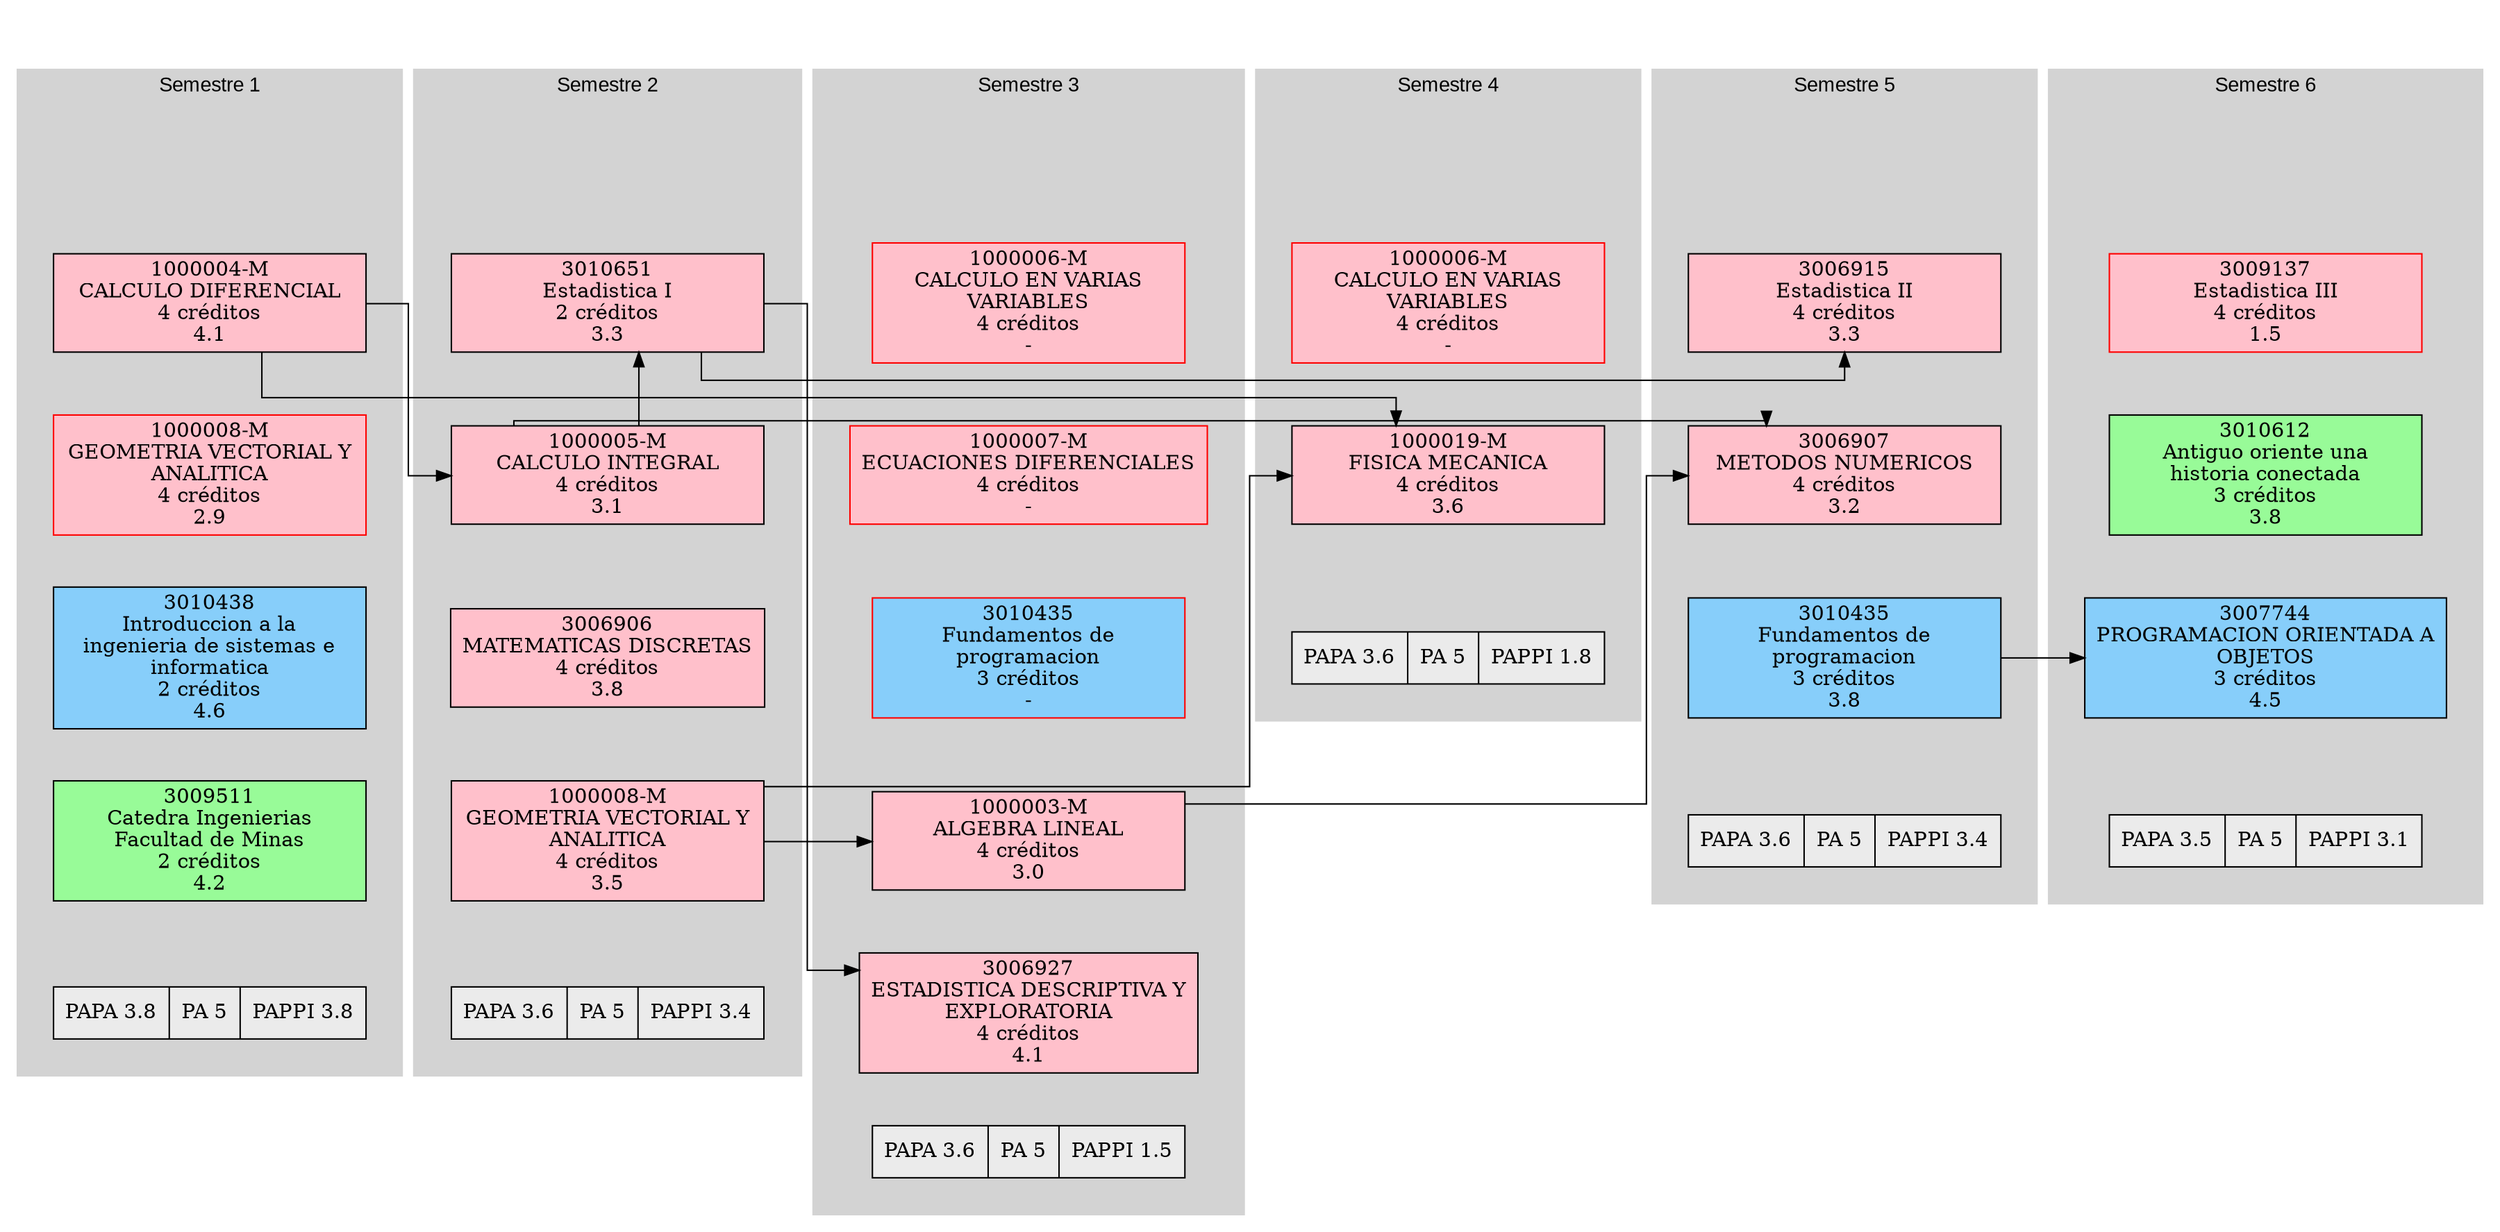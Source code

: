 // Historia academica
digraph {
	graph [compound=true splines=ortho]
	subgraph cluster_1 {
		graph [margin=25]
		node [shape=box style=filled width=3]
		color=lightgrey fontname=Arial style=filled
		label="Semestre 1"
		sem_1 [label=sem_1 style=invis]
		"1000004-M" [label="1000004-M
CALCULO DIFERENCIAL
4 créditos
4.1" color="#000000" fillcolor="#FFC0CB" group=sem1]
		sem_1 -> "1000004-M" [style=invis]
		"1000008-M_na1" [label="1000008-M
GEOMETRIA VECTORIAL Y
ANALITICA
4 créditos
2.9" color="#ff0000" fillcolor="#FFC0CB" group=sem1]
		"1000004-M" -> "1000008-M_na1" [style=invis]
		3010438 [label="3010438
Introduccion a la
ingenieria de sistemas e
informatica
2 créditos
4.6" color="#000000" fillcolor="#87CEFA" group=sem1]
		"1000008-M_na1" -> 3010438 [style=invis]
		3009511 [label="3009511
Catedra Ingenierias
Facultad de Minas
2 créditos
4.2" color="#000000" fillcolor="#98FB98" group=sem1]
		3010438 -> 3009511 [style=invis]
		"Promedio 1" [label="PAPA 3.8|PA 5|PAPPI 3.8" fillcolor="#EBEBEB" shape=record]
		3009511 -> "Promedio 1" [style=invis]
	}
	subgraph cluster_2 {
		graph [margin=25]
		node [shape=box style=filled width=3]
		color=lightgrey fontname=Arial style=filled
		label="Semestre 2"
		sem_2 [label=sem_2 style=invis]
		3010651 [label="3010651
Estadistica I
2 créditos
3.3" color="#000000" fillcolor="#FFC0CB" group=sem2]
		sem_2 -> 3010651 [style=invis]
		"1000005-M" [label="1000005-M
CALCULO INTEGRAL
4 créditos
3.1" color="#000000" fillcolor="#FFC0CB" group=sem2]
		3010651 -> "1000005-M" [style=invis]
		3006906 [label="3006906
MATEMATICAS DISCRETAS
4 créditos
3.8" color="#000000" fillcolor="#FFC0CB" group=sem2]
		"1000005-M" -> 3006906 [style=invis]
		"1000008-M" [label="1000008-M
GEOMETRIA VECTORIAL Y
ANALITICA
4 créditos
3.5" color="#000000" fillcolor="#FFC0CB" group=sem2]
		3006906 -> "1000008-M" [style=invis]
		"Promedio 2" [label="PAPA 3.6|PA 5|PAPPI 3.4" fillcolor="#EBEBEB" shape=record]
		"1000008-M" -> "Promedio 2" [style=invis]
	}
	subgraph cluster_3 {
		graph [margin=25]
		node [shape=box style=filled width=3]
		color=lightgrey fontname=Arial style=filled
		label="Semestre 3"
		sem_3 [label=sem_3 style=invis]
		"1000006-M_c3" [label="1000006-M
CALCULO EN VARIAS
VARIABLES
4 créditos
-" color="#ff0000" fillcolor="#FFC0CB" group=sem3]
		sem_3 -> "1000006-M_c3" [style=invis]
		"1000007-M_c3" [label="1000007-M
ECUACIONES DIFERENCIALES
4 créditos
-" color="#ff0000" fillcolor="#FFC0CB" group=sem3]
		"1000006-M_c3" -> "1000007-M_c3" [style=invis]
		"3010435_c3" [label="3010435
Fundamentos de
programacion
3 créditos
-" color="#ff0000" fillcolor="#87CEFA" group=sem3]
		"1000007-M_c3" -> "3010435_c3" [style=invis]
		"1000003-M" [label="1000003-M
ALGEBRA LINEAL
4 créditos
3.0" color="#000000" fillcolor="#FFC0CB" group=sem3]
		"3010435_c3" -> "1000003-M" [style=invis]
		3006927 [label="3006927
ESTADISTICA DESCRIPTIVA Y
EXPLORATORIA
4 créditos
4.1" color="#000000" fillcolor="#FFC0CB" group=sem3]
		"1000003-M" -> 3006927 [style=invis]
		"Promedio 3" [label="PAPA 3.6|PA 5|PAPPI 1.5" fillcolor="#EBEBEB" shape=record]
		3006927 -> "Promedio 3" [style=invis]
	}
	subgraph cluster_4 {
		graph [margin=25]
		node [shape=box style=filled width=3]
		color=lightgrey fontname=Arial style=filled
		label="Semestre 4"
		sem_4 [label=sem_4 style=invis]
		"1000006-M_c4" [label="1000006-M
CALCULO EN VARIAS
VARIABLES
4 créditos
-" color="#ff0000" fillcolor="#FFC0CB" group=sem4]
		sem_4 -> "1000006-M_c4" [style=invis]
		"1000019-M" [label="1000019-M
FISICA MECANICA
4 créditos
3.6" color="#000000" fillcolor="#FFC0CB" group=sem4]
		"1000006-M_c4" -> "1000019-M" [style=invis]
		"Promedio 4" [label="PAPA 3.6|PA 5|PAPPI 1.8" fillcolor="#EBEBEB" shape=record]
		"1000019-M" -> "Promedio 4" [style=invis]
	}
	subgraph cluster_5 {
		graph [margin=25]
		node [shape=box style=filled width=3]
		color=lightgrey fontname=Arial style=filled
		label="Semestre 5"
		sem_5 [label=sem_5 style=invis]
		3006915 [label="3006915
Estadistica II
4 créditos
3.3" color="#000000" fillcolor="#FFC0CB" group=sem5]
		sem_5 -> 3006915 [style=invis]
		3006907 [label="3006907
METODOS NUMERICOS
4 créditos
3.2" color="#000000" fillcolor="#FFC0CB" group=sem5]
		3006915 -> 3006907 [style=invis]
		3010435 [label="3010435
Fundamentos de
programacion
3 créditos
3.8" color="#000000" fillcolor="#87CEFA" group=sem5]
		3006907 -> 3010435 [style=invis]
		"Promedio 5" [label="PAPA 3.6|PA 5|PAPPI 3.4" fillcolor="#EBEBEB" shape=record]
		3010435 -> "Promedio 5" [style=invis]
	}
	subgraph cluster_6 {
		graph [margin=25]
		node [shape=box style=filled width=3]
		color=lightgrey fontname=Arial style=filled
		label="Semestre 6"
		sem_6 [label=sem_6 style=invis]
		"3009137_na6" [label="3009137
Estadistica III
4 créditos
1.5" color="#ff0000" fillcolor="#FFC0CB" group=sem6]
		sem_6 -> "3009137_na6" [style=invis]
		3010612 [label="3010612
Antiguo oriente una
historia conectada
3 créditos
3.8" color="#000000" fillcolor="#98FB98" group=sem6]
		"3009137_na6" -> 3010612 [style=invis]
		3007744 [label="3007744
PROGRAMACION ORIENTADA A
OBJETOS
3 créditos
4.5" color="#000000" fillcolor="#87CEFA" group=sem6]
		3010612 -> 3007744 [style=invis]
		"Promedio 6" [label="PAPA 3.5|PA 5|PAPPI 3.1" fillcolor="#EBEBEB" shape=record]
		3007744 -> "Promedio 6" [style=invis]
	}
	"1000005-M" -> 3010651 [constraint=false]
	"1000004-M" -> "1000005-M" [constraint=false]
	"1000008-M" -> "1000003-M" [constraint=false]
	3010651 -> 3006927 [constraint=false]
	"1000004-M" -> "1000019-M" [constraint=false]
	"1000008-M" -> "1000019-M" [constraint=false]
	3010651 -> 3006915 [constraint=false]
	"1000003-M" -> 3006907 [constraint=false]
	"1000005-M" -> 3006907 [constraint=false]
	3010435 -> 3007744 [constraint=false]
	start -> sem_1 [lhead=cluster_1 style=invis]
	start -> sem_2 [lhead=cluster_2 style=invis]
	start -> sem_3 [lhead=cluster_3 style=invis]
	start -> sem_4 [lhead=cluster_4 style=invis]
	start -> sem_5 [lhead=cluster_5 style=invis]
	start -> sem_6 [lhead=cluster_6 style=invis]
	start [shape=Mdiamond style=invis]
}
